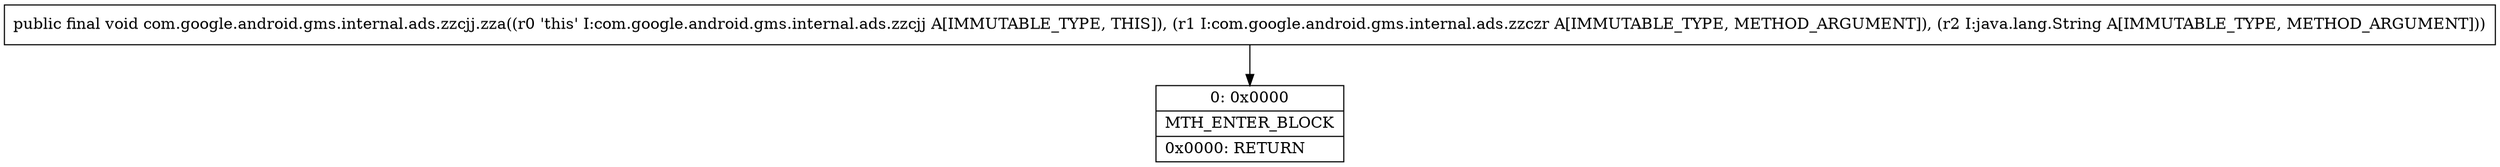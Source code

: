 digraph "CFG forcom.google.android.gms.internal.ads.zzcjj.zza(Lcom\/google\/android\/gms\/internal\/ads\/zzczr;Ljava\/lang\/String;)V" {
Node_0 [shape=record,label="{0\:\ 0x0000|MTH_ENTER_BLOCK\l|0x0000: RETURN   \l}"];
MethodNode[shape=record,label="{public final void com.google.android.gms.internal.ads.zzcjj.zza((r0 'this' I:com.google.android.gms.internal.ads.zzcjj A[IMMUTABLE_TYPE, THIS]), (r1 I:com.google.android.gms.internal.ads.zzczr A[IMMUTABLE_TYPE, METHOD_ARGUMENT]), (r2 I:java.lang.String A[IMMUTABLE_TYPE, METHOD_ARGUMENT])) }"];
MethodNode -> Node_0;
}


